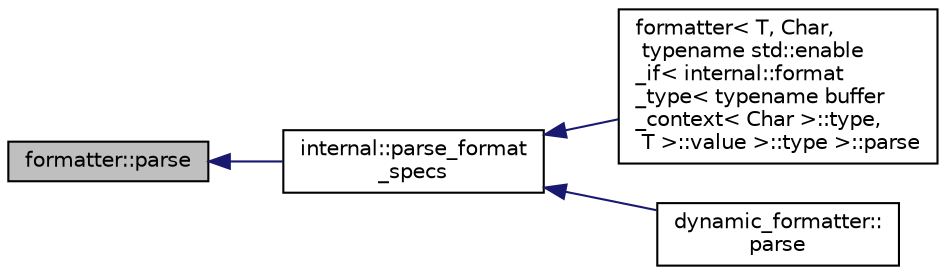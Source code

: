 digraph "formatter::parse"
{
  edge [fontname="Helvetica",fontsize="10",labelfontname="Helvetica",labelfontsize="10"];
  node [fontname="Helvetica",fontsize="10",shape=record];
  rankdir="LR";
  Node1 [label="formatter::parse",height=0.2,width=0.4,color="black", fillcolor="grey75", style="filled" fontcolor="black"];
  Node1 -> Node2 [dir="back",color="midnightblue",fontsize="10",style="solid",fontname="Helvetica"];
  Node2 [label="internal::parse_format\l_specs",height=0.2,width=0.4,color="black", fillcolor="white", style="filled",URL="$namespaceinternal.html#ac21f85f51ec37023df70a5a8288130d7"];
  Node2 -> Node3 [dir="back",color="midnightblue",fontsize="10",style="solid",fontname="Helvetica"];
  Node3 [label="formatter\< T, Char,\l typename std::enable\l_if\< internal::format\l_type\< typename buffer\l_context\< Char \>::type,\l T \>::value \>::type \>::parse",height=0.2,width=0.4,color="black", fillcolor="white", style="filled",URL="$structformatter_3_01_t_00_01_char_00_01typename_01std_1_1enable__if_3_01internal_1_1format__typeef2b7d59b5441fbead72290e06693dea.html#ae66fc4d23664a9533b055208fa9692bf"];
  Node2 -> Node4 [dir="back",color="midnightblue",fontsize="10",style="solid",fontname="Helvetica"];
  Node4 [label="dynamic_formatter::\lparse",height=0.2,width=0.4,color="black", fillcolor="white", style="filled",URL="$classdynamic__formatter.html#aa9bc96ae30462d4e5f13d207f957fc0b"];
}
